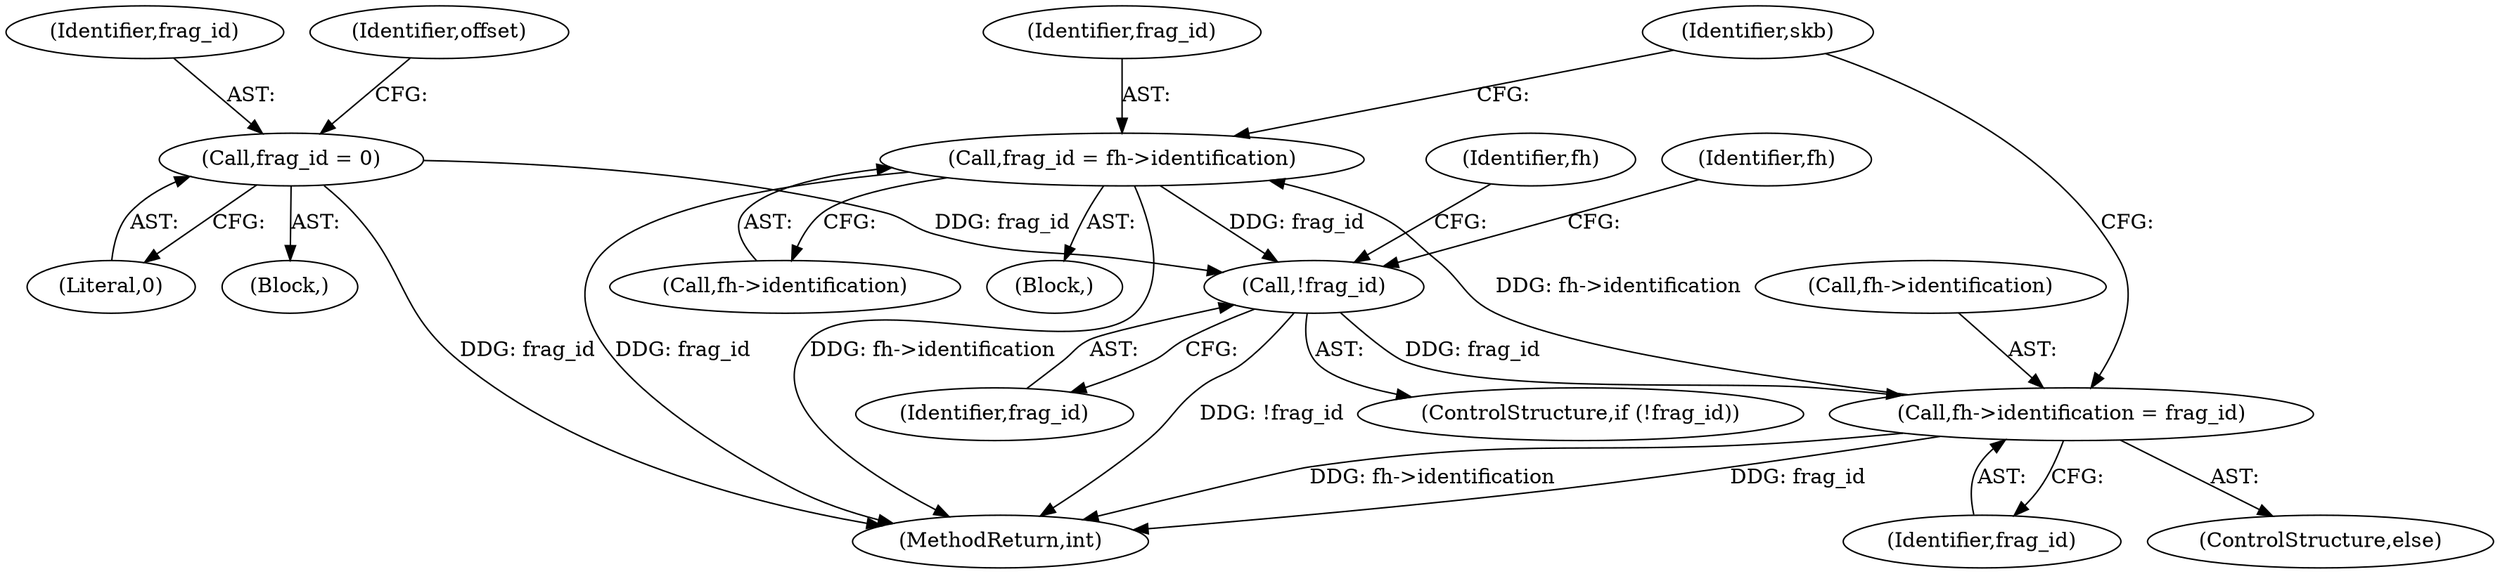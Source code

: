 digraph "0_linux_87c48fa3b4630905f98268dde838ee43626a060c_1@pointer" {
"1000782" [label="(Call,frag_id = fh->identification)"];
"1000788" [label="(Call,fh->identification = frag_id)"];
"1000776" [label="(Call,!frag_id)"];
"1000782" [label="(Call,frag_id = fh->identification)"];
"1000149" [label="(Call,frag_id = 0)"];
"1000776" [label="(Call,!frag_id)"];
"1000155" [label="(Identifier,offset)"];
"1000792" [label="(Identifier,frag_id)"];
"1000151" [label="(Literal,0)"];
"1000784" [label="(Call,fh->identification)"];
"1000775" [label="(ControlStructure,if (!frag_id))"];
"1000150" [label="(Identifier,frag_id)"];
"1000782" [label="(Call,frag_id = fh->identification)"];
"1000777" [label="(Identifier,frag_id)"];
"1000783" [label="(Identifier,frag_id)"];
"1000795" [label="(Identifier,skb)"];
"1000788" [label="(Call,fh->identification = frag_id)"];
"1000790" [label="(Identifier,fh)"];
"1000121" [label="(Block,)"];
"1000787" [label="(ControlStructure,else)"];
"1000149" [label="(Call,frag_id = 0)"];
"1000778" [label="(Block,)"];
"1000780" [label="(Identifier,fh)"];
"1000789" [label="(Call,fh->identification)"];
"1000872" [label="(MethodReturn,int)"];
"1000782" -> "1000778"  [label="AST: "];
"1000782" -> "1000784"  [label="CFG: "];
"1000783" -> "1000782"  [label="AST: "];
"1000784" -> "1000782"  [label="AST: "];
"1000795" -> "1000782"  [label="CFG: "];
"1000782" -> "1000872"  [label="DDG: frag_id"];
"1000782" -> "1000872"  [label="DDG: fh->identification"];
"1000782" -> "1000776"  [label="DDG: frag_id"];
"1000788" -> "1000782"  [label="DDG: fh->identification"];
"1000788" -> "1000787"  [label="AST: "];
"1000788" -> "1000792"  [label="CFG: "];
"1000789" -> "1000788"  [label="AST: "];
"1000792" -> "1000788"  [label="AST: "];
"1000795" -> "1000788"  [label="CFG: "];
"1000788" -> "1000872"  [label="DDG: frag_id"];
"1000788" -> "1000872"  [label="DDG: fh->identification"];
"1000776" -> "1000788"  [label="DDG: frag_id"];
"1000776" -> "1000775"  [label="AST: "];
"1000776" -> "1000777"  [label="CFG: "];
"1000777" -> "1000776"  [label="AST: "];
"1000780" -> "1000776"  [label="CFG: "];
"1000790" -> "1000776"  [label="CFG: "];
"1000776" -> "1000872"  [label="DDG: !frag_id"];
"1000149" -> "1000776"  [label="DDG: frag_id"];
"1000149" -> "1000121"  [label="AST: "];
"1000149" -> "1000151"  [label="CFG: "];
"1000150" -> "1000149"  [label="AST: "];
"1000151" -> "1000149"  [label="AST: "];
"1000155" -> "1000149"  [label="CFG: "];
"1000149" -> "1000872"  [label="DDG: frag_id"];
}
